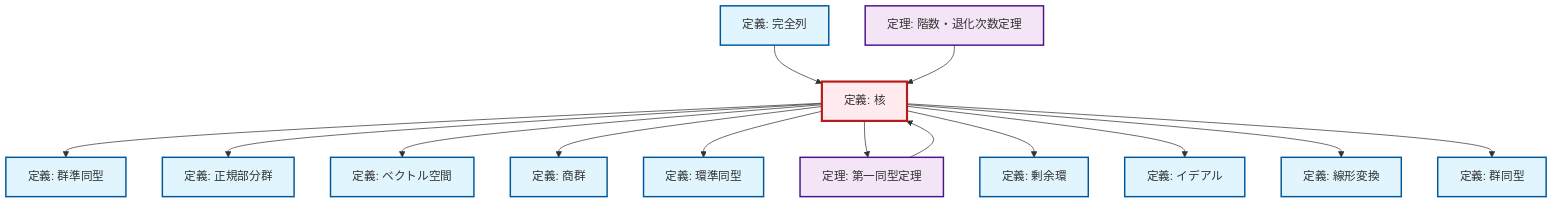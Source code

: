 graph TD
    classDef definition fill:#e1f5fe,stroke:#01579b,stroke-width:2px
    classDef theorem fill:#f3e5f5,stroke:#4a148c,stroke-width:2px
    classDef axiom fill:#fff3e0,stroke:#e65100,stroke-width:2px
    classDef example fill:#e8f5e9,stroke:#1b5e20,stroke-width:2px
    classDef current fill:#ffebee,stroke:#b71c1c,stroke-width:3px
    def-ideal["定義: イデアル"]:::definition
    def-normal-subgroup["定義: 正規部分群"]:::definition
    def-exact-sequence["定義: 完全列"]:::definition
    def-kernel["定義: 核"]:::definition
    def-ring-homomorphism["定義: 環準同型"]:::definition
    def-linear-transformation["定義: 線形変換"]:::definition
    def-vector-space["定義: ベクトル空間"]:::definition
    def-quotient-ring["定義: 剰余環"]:::definition
    def-isomorphism["定義: 群同型"]:::definition
    def-quotient-group["定義: 商群"]:::definition
    thm-first-isomorphism["定理: 第一同型定理"]:::theorem
    thm-rank-nullity["定理: 階数・退化次数定理"]:::theorem
    def-homomorphism["定義: 群準同型"]:::definition
    def-kernel --> def-homomorphism
    def-kernel --> def-normal-subgroup
    def-kernel --> def-vector-space
    def-kernel --> def-quotient-group
    thm-first-isomorphism --> def-kernel
    def-kernel --> def-ring-homomorphism
    def-kernel --> thm-first-isomorphism
    def-kernel --> def-quotient-ring
    def-kernel --> def-ideal
    def-kernel --> def-linear-transformation
    def-exact-sequence --> def-kernel
    def-kernel --> def-isomorphism
    thm-rank-nullity --> def-kernel
    class def-kernel current